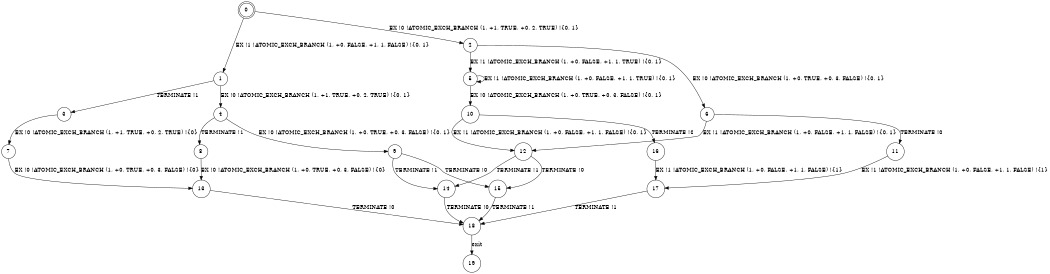 digraph BCG {
size = "7, 10.5";
center = TRUE;
node [shape = circle];
0 [peripheries = 2];
0 -> 1 [label = "EX !1 !ATOMIC_EXCH_BRANCH (1, +0, FALSE, +1, 1, FALSE) !{0, 1}"];
0 -> 2 [label = "EX !0 !ATOMIC_EXCH_BRANCH (1, +1, TRUE, +0, 2, TRUE) !{0, 1}"];
1 -> 3 [label = "TERMINATE !1"];
1 -> 4 [label = "EX !0 !ATOMIC_EXCH_BRANCH (1, +1, TRUE, +0, 2, TRUE) !{0, 1}"];
2 -> 5 [label = "EX !1 !ATOMIC_EXCH_BRANCH (1, +0, FALSE, +1, 1, TRUE) !{0, 1}"];
2 -> 6 [label = "EX !0 !ATOMIC_EXCH_BRANCH (1, +0, TRUE, +0, 3, FALSE) !{0, 1}"];
3 -> 7 [label = "EX !0 !ATOMIC_EXCH_BRANCH (1, +1, TRUE, +0, 2, TRUE) !{0}"];
4 -> 8 [label = "TERMINATE !1"];
4 -> 9 [label = "EX !0 !ATOMIC_EXCH_BRANCH (1, +0, TRUE, +0, 3, FALSE) !{0, 1}"];
5 -> 5 [label = "EX !1 !ATOMIC_EXCH_BRANCH (1, +0, FALSE, +1, 1, TRUE) !{0, 1}"];
5 -> 10 [label = "EX !0 !ATOMIC_EXCH_BRANCH (1, +0, TRUE, +0, 3, FALSE) !{0, 1}"];
6 -> 11 [label = "TERMINATE !0"];
6 -> 12 [label = "EX !1 !ATOMIC_EXCH_BRANCH (1, +0, FALSE, +1, 1, FALSE) !{0, 1}"];
7 -> 13 [label = "EX !0 !ATOMIC_EXCH_BRANCH (1, +0, TRUE, +0, 3, FALSE) !{0}"];
8 -> 13 [label = "EX !0 !ATOMIC_EXCH_BRANCH (1, +0, TRUE, +0, 3, FALSE) !{0}"];
9 -> 14 [label = "TERMINATE !1"];
9 -> 15 [label = "TERMINATE !0"];
10 -> 16 [label = "TERMINATE !0"];
10 -> 12 [label = "EX !1 !ATOMIC_EXCH_BRANCH (1, +0, FALSE, +1, 1, FALSE) !{0, 1}"];
11 -> 17 [label = "EX !1 !ATOMIC_EXCH_BRANCH (1, +0, FALSE, +1, 1, FALSE) !{1}"];
12 -> 14 [label = "TERMINATE !1"];
12 -> 15 [label = "TERMINATE !0"];
13 -> 18 [label = "TERMINATE !0"];
14 -> 18 [label = "TERMINATE !0"];
15 -> 18 [label = "TERMINATE !1"];
16 -> 17 [label = "EX !1 !ATOMIC_EXCH_BRANCH (1, +0, FALSE, +1, 1, FALSE) !{1}"];
17 -> 18 [label = "TERMINATE !1"];
18 -> 19 [label = "exit"];
}
